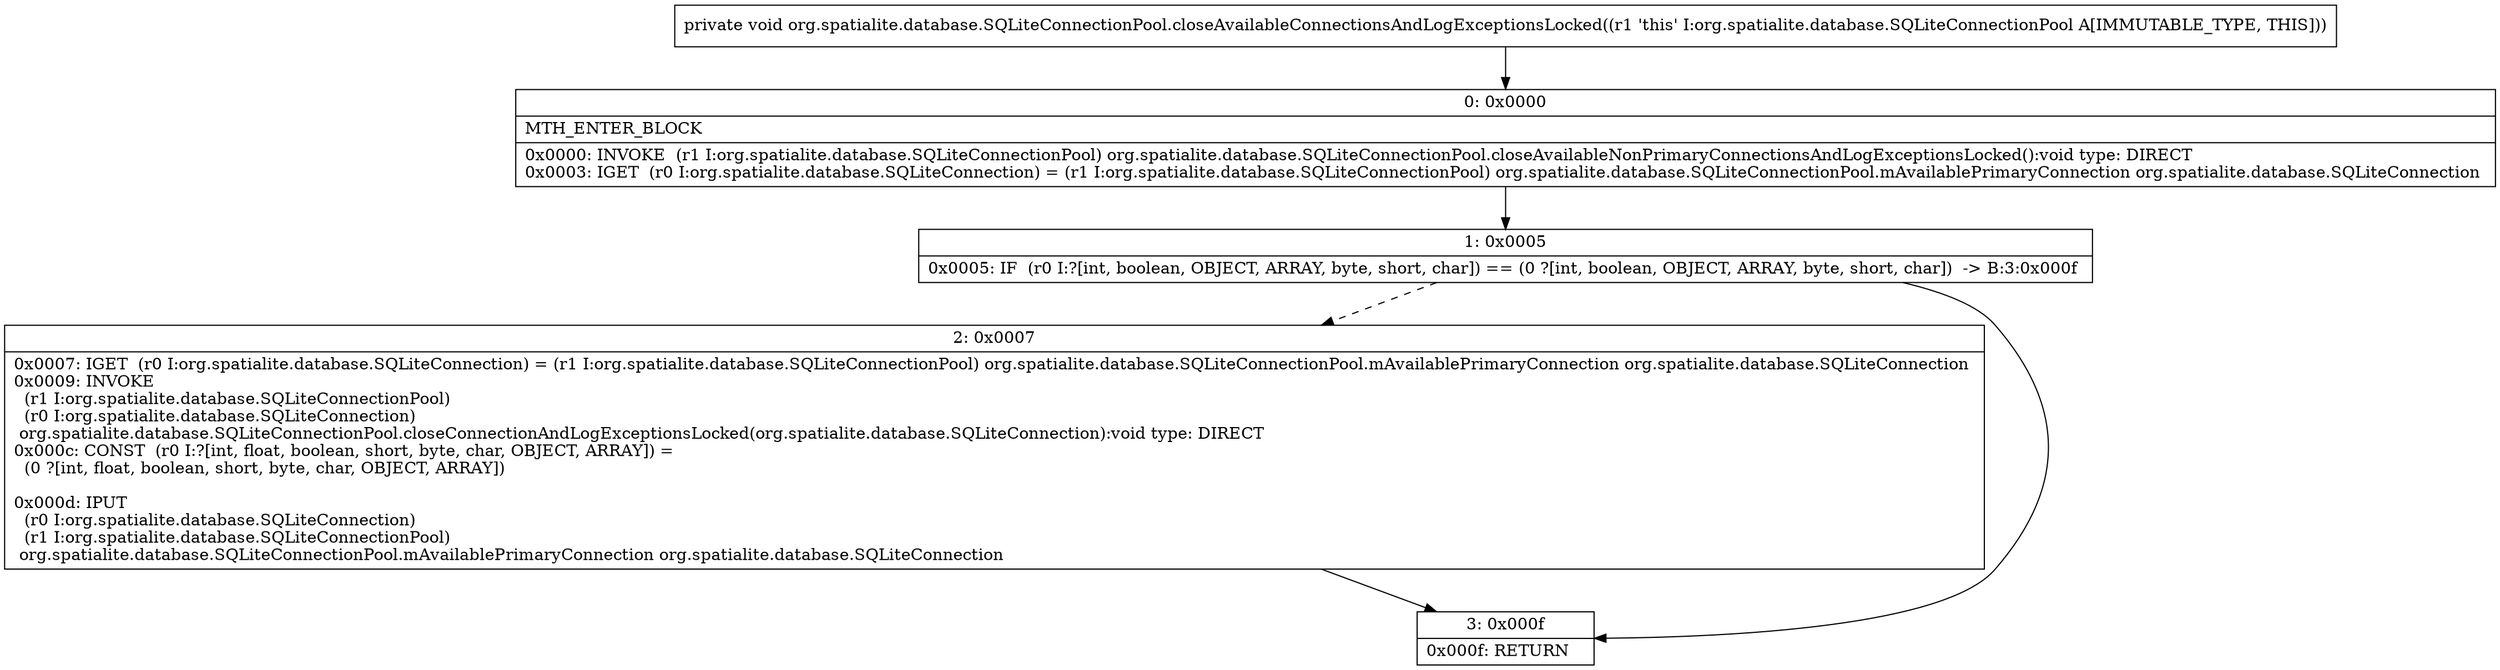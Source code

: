 digraph "CFG fororg.spatialite.database.SQLiteConnectionPool.closeAvailableConnectionsAndLogExceptionsLocked()V" {
Node_0 [shape=record,label="{0\:\ 0x0000|MTH_ENTER_BLOCK\l|0x0000: INVOKE  (r1 I:org.spatialite.database.SQLiteConnectionPool) org.spatialite.database.SQLiteConnectionPool.closeAvailableNonPrimaryConnectionsAndLogExceptionsLocked():void type: DIRECT \l0x0003: IGET  (r0 I:org.spatialite.database.SQLiteConnection) = (r1 I:org.spatialite.database.SQLiteConnectionPool) org.spatialite.database.SQLiteConnectionPool.mAvailablePrimaryConnection org.spatialite.database.SQLiteConnection \l}"];
Node_1 [shape=record,label="{1\:\ 0x0005|0x0005: IF  (r0 I:?[int, boolean, OBJECT, ARRAY, byte, short, char]) == (0 ?[int, boolean, OBJECT, ARRAY, byte, short, char])  \-\> B:3:0x000f \l}"];
Node_2 [shape=record,label="{2\:\ 0x0007|0x0007: IGET  (r0 I:org.spatialite.database.SQLiteConnection) = (r1 I:org.spatialite.database.SQLiteConnectionPool) org.spatialite.database.SQLiteConnectionPool.mAvailablePrimaryConnection org.spatialite.database.SQLiteConnection \l0x0009: INVOKE  \l  (r1 I:org.spatialite.database.SQLiteConnectionPool)\l  (r0 I:org.spatialite.database.SQLiteConnection)\l org.spatialite.database.SQLiteConnectionPool.closeConnectionAndLogExceptionsLocked(org.spatialite.database.SQLiteConnection):void type: DIRECT \l0x000c: CONST  (r0 I:?[int, float, boolean, short, byte, char, OBJECT, ARRAY]) = \l  (0 ?[int, float, boolean, short, byte, char, OBJECT, ARRAY])\l \l0x000d: IPUT  \l  (r0 I:org.spatialite.database.SQLiteConnection)\l  (r1 I:org.spatialite.database.SQLiteConnectionPool)\l org.spatialite.database.SQLiteConnectionPool.mAvailablePrimaryConnection org.spatialite.database.SQLiteConnection \l}"];
Node_3 [shape=record,label="{3\:\ 0x000f|0x000f: RETURN   \l}"];
MethodNode[shape=record,label="{private void org.spatialite.database.SQLiteConnectionPool.closeAvailableConnectionsAndLogExceptionsLocked((r1 'this' I:org.spatialite.database.SQLiteConnectionPool A[IMMUTABLE_TYPE, THIS])) }"];
MethodNode -> Node_0;
Node_0 -> Node_1;
Node_1 -> Node_2[style=dashed];
Node_1 -> Node_3;
Node_2 -> Node_3;
}

